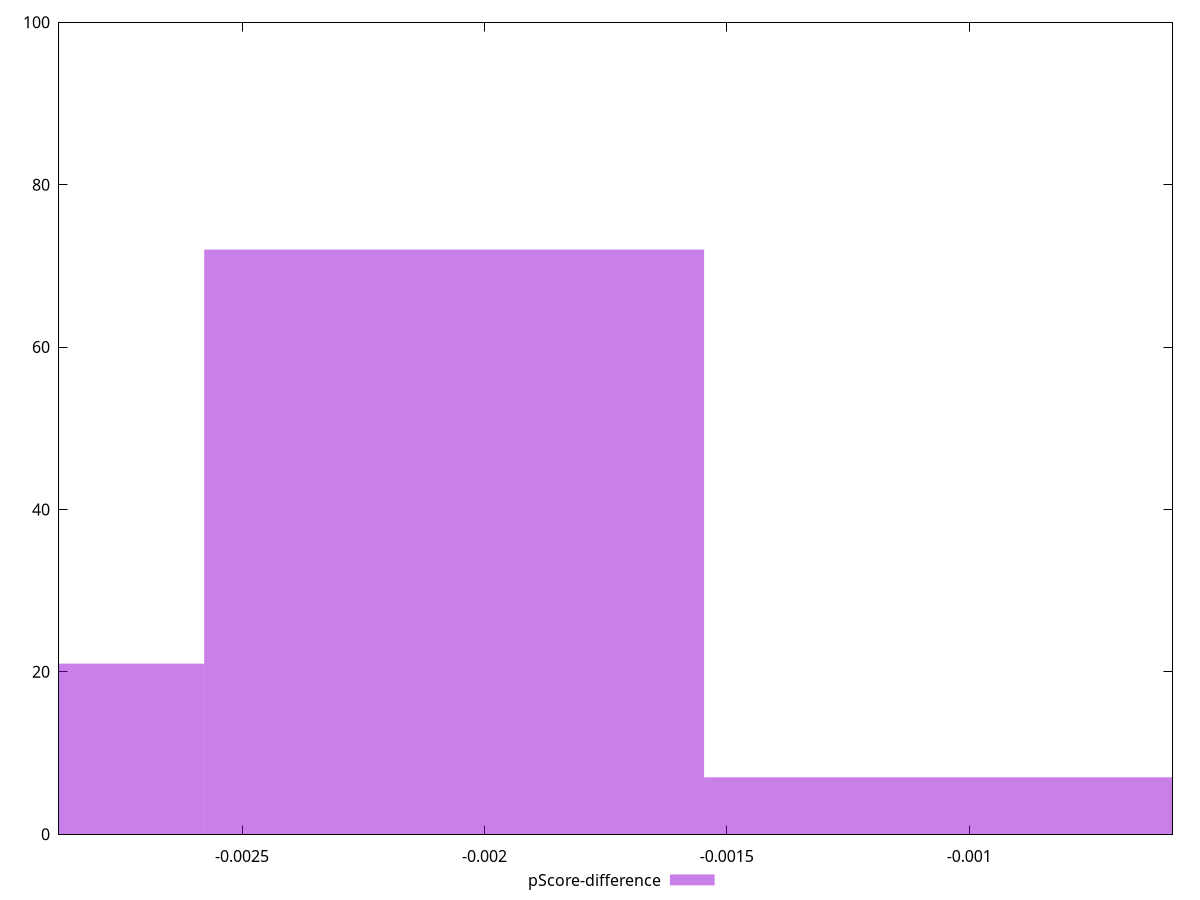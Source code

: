 reset

$pScoreDifference <<EOF
-0.002062451230497558 72
-0.0030936768457463367 21
-0.001031225615248779 7
EOF

set key outside below
set boxwidth 0.001031225615248779
set xrange [-0.0028776107480519286:-0.0005805743599470725]
set yrange [0:100]
set trange [0:100]
set style fill transparent solid 0.5 noborder
set terminal svg size 640, 490 enhanced background rgb 'white'
set output "reports/report_00031_2021-02-24T23-18-18.084Z/interactive/samples/card/pScore-difference/histogram.svg"

plot $pScoreDifference title "pScore-difference" with boxes

reset
